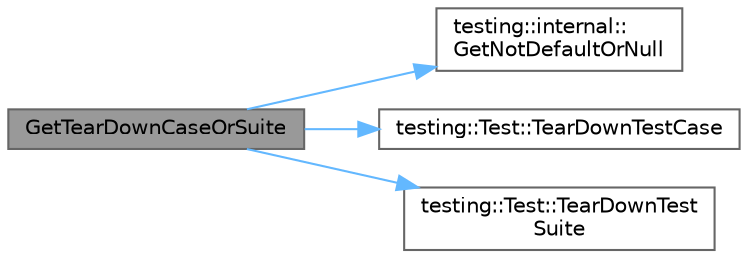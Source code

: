 digraph "GetTearDownCaseOrSuite"
{
 // LATEX_PDF_SIZE
  bgcolor="transparent";
  edge [fontname=Helvetica,fontsize=10,labelfontname=Helvetica,labelfontsize=10];
  node [fontname=Helvetica,fontsize=10,shape=box,height=0.2,width=0.4];
  rankdir="LR";
  Node1 [id="Node000001",label="GetTearDownCaseOrSuite",height=0.2,width=0.4,color="gray40", fillcolor="grey60", style="filled", fontcolor="black",tooltip=" "];
  Node1 -> Node2 [id="edge1_Node000001_Node000002",color="steelblue1",style="solid",tooltip=" "];
  Node2 [id="Node000002",label="testing::internal::\lGetNotDefaultOrNull",height=0.2,width=0.4,color="grey40", fillcolor="white", style="filled",URL="$namespacetesting_1_1internal.html#a01c65336456495aafa5c552f308d6080",tooltip=" "];
  Node1 -> Node3 [id="edge2_Node000001_Node000003",color="steelblue1",style="solid",tooltip=" "];
  Node3 [id="Node000003",label="testing::Test::TearDownTestCase",height=0.2,width=0.4,color="grey40", fillcolor="white", style="filled",URL="$classtesting_1_1_test.html#aaff0dc66f57f643a49ad3dd6bcb56916",tooltip=" "];
  Node1 -> Node4 [id="edge3_Node000001_Node000004",color="steelblue1",style="solid",tooltip=" "];
  Node4 [id="Node000004",label="testing::Test::TearDownTest\lSuite",height=0.2,width=0.4,color="grey40", fillcolor="white", style="filled",URL="$classtesting_1_1_test.html#a4cf441c12a85aa5149d1ce055a82623d",tooltip=" "];
}
